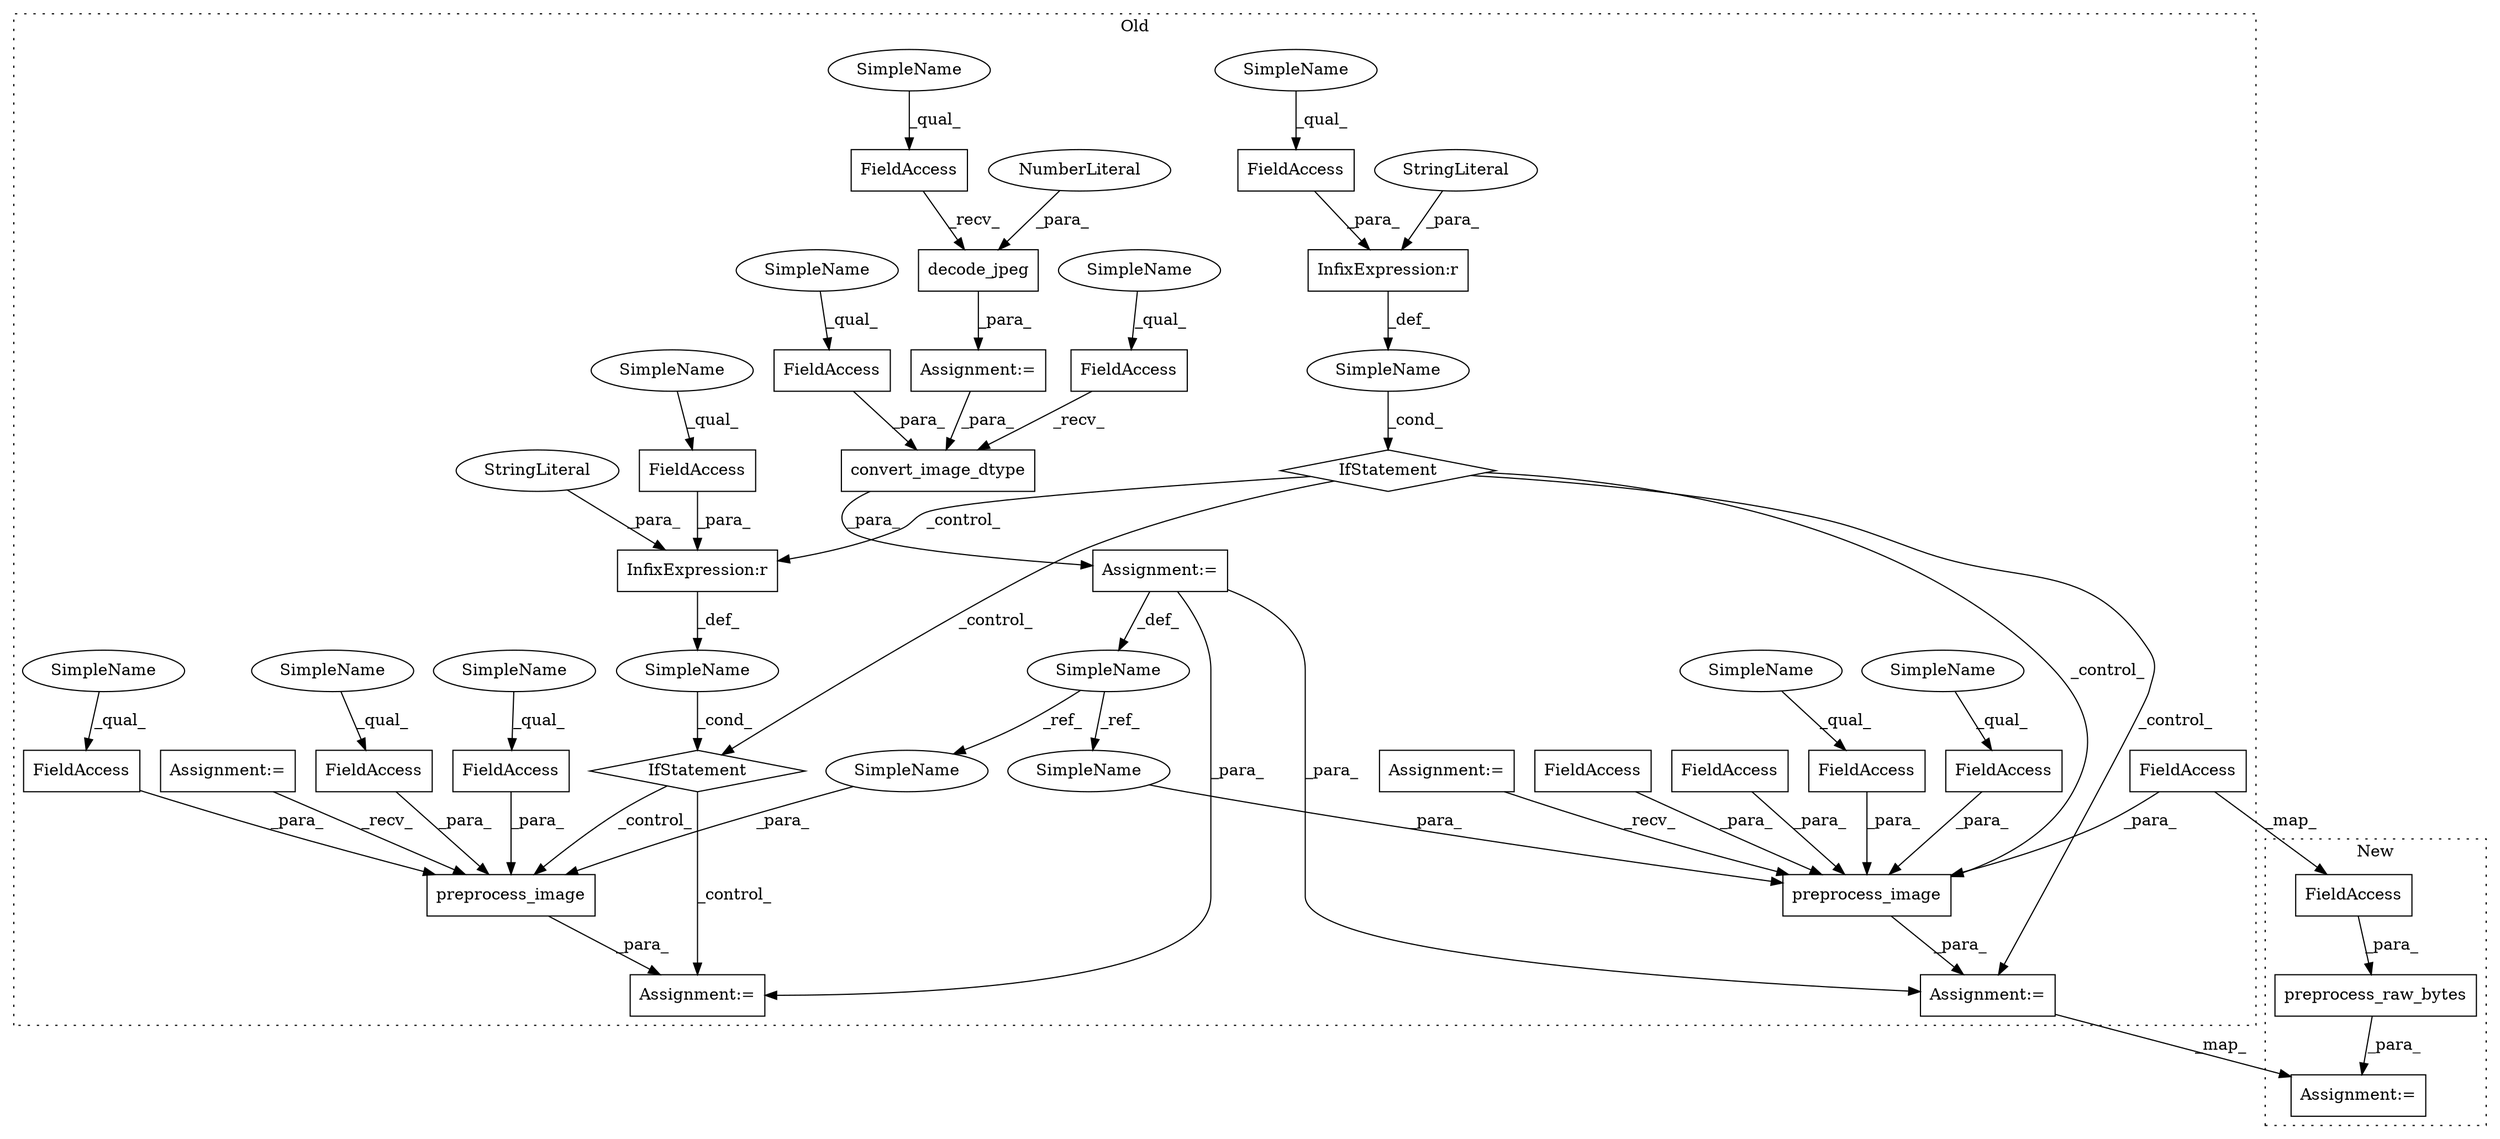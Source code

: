 digraph G {
subgraph cluster0 {
1 [label="IfStatement" a="25" s="8247,8285" l="4,2" shape="diamond"];
3 [label="SimpleName" a="42" s="" l="" shape="ellipse"];
4 [label="preprocess_image" a="32" s="8325,8400" l="17,1" shape="box"];
5 [label="decode_jpeg" a="32" s="7964,7983" l="12,1" shape="box"];
6 [label="NumberLiteral" a="34" s="7982" l="1" shape="ellipse"];
7 [label="SimpleName" a="42" s="" l="" shape="ellipse"];
8 [label="SimpleName" a="42" s="7990" l="5" shape="ellipse"];
9 [label="preprocess_image" a="32" s="8130,8228" l="17,1" shape="box"];
10 [label="InfixExpression:r" a="27" s="8087" l="4" shape="box"];
11 [label="InfixExpression:r" a="27" s="8270" l="4" shape="box"];
12 [label="FieldAccess" a="22" s="8153" l="12" shape="box"];
13 [label="FieldAccess" a="22" s="8361" l="11" shape="box"];
14 [label="FieldAccess" a="22" s="7947" l="16" shape="box"];
15 [label="FieldAccess" a="22" s="8039" l="18" shape="box"];
16 [label="FieldAccess" a="22" s="8068" l="19" shape="box"];
17 [label="FieldAccess" a="22" s="7996" l="16" shape="box"];
18 [label="FieldAccess" a="22" s="8251" l="19" shape="box"];
19 [label="FieldAccess" a="22" s="8348" l="12" shape="box"];
20 [label="FieldAccess" a="22" s="8212" l="16" shape="box"];
21 [label="FieldAccess" a="22" s="8166" l="11" shape="box"];
22 [label="FieldAccess" a="22" s="8373" l="16" shape="box"];
23 [label="FieldAccess" a="22" s="8195" l="16" shape="box"];
24 [label="FieldAccess" a="22" s="8178" l="16" shape="box"];
26 [label="IfStatement" a="25" s="8064,8096" l="4,2" shape="diamond"];
27 [label="StringLiteral" a="45" s="8091" l="5" shape="ellipse"];
28 [label="StringLiteral" a="45" s="8274" l="11" shape="ellipse"];
29 [label="Assignment:=" a="7" s="7995" l="1" shape="box"];
30 [label="Assignment:=" a="7" s="8300" l="1" shape="box"];
31 [label="Assignment:=" a="7" s="6370" l="23" shape="box"];
32 [label="Assignment:=" a="7" s="7946" l="1" shape="box"];
33 [label="Assignment:=" a="7" s="6465" l="17" shape="box"];
35 [label="Assignment:=" a="7" s="8111" l="1" shape="box"];
36 [label="convert_image_dtype" a="32" s="8013,8057" l="20,1" shape="box"];
37 [label="SimpleName" a="42" s="8342" l="5" shape="ellipse"];
38 [label="SimpleName" a="42" s="8147" l="5" shape="ellipse"];
39 [label="SimpleName" a="42" s="8166" l="5" shape="ellipse"];
40 [label="SimpleName" a="42" s="8251" l="5" shape="ellipse"];
41 [label="SimpleName" a="42" s="8153" l="5" shape="ellipse"];
42 [label="SimpleName" a="42" s="8361" l="5" shape="ellipse"];
43 [label="SimpleName" a="42" s="8348" l="5" shape="ellipse"];
44 [label="SimpleName" a="42" s="8068" l="5" shape="ellipse"];
45 [label="SimpleName" a="42" s="7947" l="10" shape="ellipse"];
46 [label="SimpleName" a="42" s="8039" l="10" shape="ellipse"];
47 [label="SimpleName" a="42" s="7996" l="10" shape="ellipse"];
48 [label="SimpleName" a="42" s="8373" l="4" shape="ellipse"];
label = "Old";
style="dotted";
}
subgraph cluster1 {
2 [label="preprocess_raw_bytes" a="32" s="8768,8816" l="21,1" shape="box"];
25 [label="FieldAccess" a="22" s="8795" l="16" shape="box"];
34 [label="Assignment:=" a="7" s="8767" l="1" shape="box"];
label = "New";
style="dotted";
}
1 -> 4 [label="_control_"];
1 -> 30 [label="_control_"];
2 -> 34 [label="_para_"];
3 -> 1 [label="_cond_"];
4 -> 30 [label="_para_"];
5 -> 32 [label="_para_"];
6 -> 5 [label="_para_"];
7 -> 26 [label="_cond_"];
8 -> 37 [label="_ref_"];
8 -> 38 [label="_ref_"];
9 -> 35 [label="_para_"];
10 -> 7 [label="_def_"];
11 -> 3 [label="_def_"];
12 -> 9 [label="_para_"];
13 -> 4 [label="_para_"];
14 -> 5 [label="_recv_"];
15 -> 36 [label="_para_"];
16 -> 10 [label="_para_"];
17 -> 36 [label="_recv_"];
18 -> 11 [label="_para_"];
19 -> 4 [label="_para_"];
20 -> 9 [label="_para_"];
21 -> 9 [label="_para_"];
22 -> 4 [label="_para_"];
23 -> 9 [label="_para_"];
24 -> 25 [label="_map_"];
24 -> 9 [label="_para_"];
25 -> 2 [label="_para_"];
26 -> 1 [label="_control_"];
26 -> 11 [label="_control_"];
26 -> 35 [label="_control_"];
26 -> 9 [label="_control_"];
27 -> 10 [label="_para_"];
28 -> 11 [label="_para_"];
29 -> 35 [label="_para_"];
29 -> 8 [label="_def_"];
29 -> 30 [label="_para_"];
31 -> 4 [label="_recv_"];
32 -> 36 [label="_para_"];
33 -> 9 [label="_recv_"];
35 -> 34 [label="_map_"];
36 -> 29 [label="_para_"];
37 -> 4 [label="_para_"];
38 -> 9 [label="_para_"];
39 -> 21 [label="_qual_"];
40 -> 18 [label="_qual_"];
41 -> 12 [label="_qual_"];
42 -> 13 [label="_qual_"];
43 -> 19 [label="_qual_"];
44 -> 16 [label="_qual_"];
45 -> 14 [label="_qual_"];
46 -> 15 [label="_qual_"];
47 -> 17 [label="_qual_"];
48 -> 22 [label="_qual_"];
}